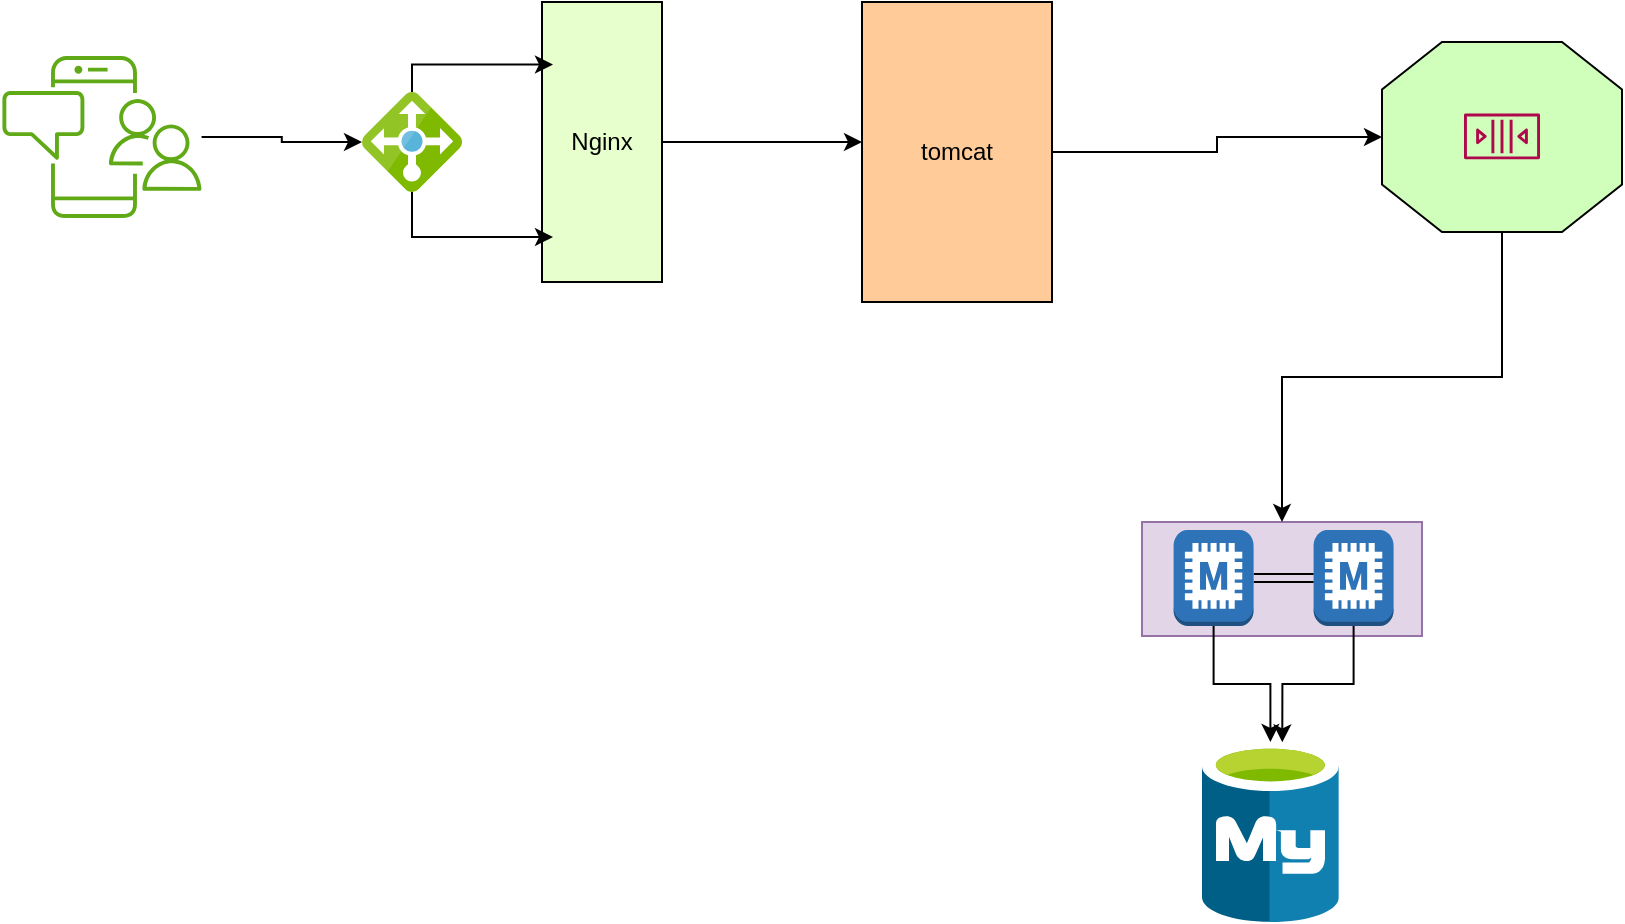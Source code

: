 <mxfile version="21.1.4" type="github">
  <diagram id="Ht1M8jgEwFfnCIfOTk4-" name="Page-1">
    <mxGraphModel dx="1397" dy="841" grid="1" gridSize="10" guides="1" tooltips="1" connect="1" arrows="1" fold="1" page="1" pageScale="1" pageWidth="1169" pageHeight="827" math="0" shadow="0">
      <root>
        <mxCell id="0" />
        <mxCell id="1" parent="0" />
        <mxCell id="qDzXl6AaSdnfSaJlsPO--55" value="" style="edgeStyle=orthogonalEdgeStyle;rounded=0;orthogonalLoop=1;jettySize=auto;html=1;" edge="1" parent="1" source="UEzPUAAOIrF-is8g5C7q-110" target="qDzXl6AaSdnfSaJlsPO--54">
          <mxGeometry relative="1" as="geometry" />
        </mxCell>
        <mxCell id="UEzPUAAOIrF-is8g5C7q-110" value="data lake console" style="outlineConnect=0;dashed=0;verticalLabelPosition=bottom;verticalAlign=top;align=center;html=1;fontSize=12;fontStyle=0;aspect=fixed;shape=mxgraph.aws4.illustration_notification;pointerEvents=1;labelBackgroundColor=#ffffff;fillColor=#60a917;strokeColor=#2D7600;fontColor=#ffffff;" parent="1" vertex="1">
          <mxGeometry x="140" y="197" width="100" height="81" as="geometry" />
        </mxCell>
        <mxCell id="qDzXl6AaSdnfSaJlsPO--38" value="" style="group" vertex="1" connectable="0" parent="1">
          <mxGeometry x="830" y="190" width="120" height="95" as="geometry" />
        </mxCell>
        <mxCell id="qDzXl6AaSdnfSaJlsPO--25" value="" style="verticalLabelPosition=bottom;verticalAlign=top;html=1;shape=mxgraph.basic.polygon;polyCoords=[[0.25,0],[0.75,0],[1,0.25],[1,0.75],[0.75,1],[0.25,1],[0,0.75],[0,0.25]];polyline=0;fillColor=#CFFFBA;" vertex="1" parent="qDzXl6AaSdnfSaJlsPO--38">
          <mxGeometry width="120.0" height="95" as="geometry" />
        </mxCell>
        <mxCell id="qDzXl6AaSdnfSaJlsPO--26" value="" style="html=1;overflow=block;blockSpacing=1;whiteSpace=wrap;shape=image;fontSize=13;spacing=0;strokeColor=none;strokeOpacity=100;strokeWidth=0;image=https://images.lucid.app/images/5300f3ca-2b64-4451-aa08-53054fb2879f/content;imageAspect=0;lucidId=Dx_LhodISU7r;" vertex="1" parent="qDzXl6AaSdnfSaJlsPO--38">
          <mxGeometry x="15.0" y="11.99" width="90" height="26.748" as="geometry" />
        </mxCell>
        <mxCell id="qDzXl6AaSdnfSaJlsPO--27" value="" style="html=1;overflow=block;blockSpacing=1;whiteSpace=wrap;shape=image;fontSize=13;spacing=0;strokeColor=none;strokeOpacity=100;strokeWidth=0;image=https://images.lucid.app/images/5300f3ca-2b64-4451-aa08-53054fb2879f/content;imageAspect=0;lucidId=Dx_LhodISU7r;" vertex="1" parent="qDzXl6AaSdnfSaJlsPO--38">
          <mxGeometry x="15.0" y="56.032" width="90" height="26.748" as="geometry" />
        </mxCell>
        <mxCell id="qDzXl6AaSdnfSaJlsPO--52" value="" style="sketch=0;outlineConnect=0;fontColor=#232F3E;gradientColor=none;fillColor=#B0084D;strokeColor=none;dashed=0;verticalLabelPosition=bottom;verticalAlign=top;align=center;html=1;fontSize=12;fontStyle=0;aspect=fixed;pointerEvents=1;shape=mxgraph.aws4.queue;" vertex="1" parent="qDzXl6AaSdnfSaJlsPO--38">
          <mxGeometry x="40.996" y="35.765" width="38.018" height="22.909" as="geometry" />
        </mxCell>
        <mxCell id="qDzXl6AaSdnfSaJlsPO--39" value="" style="group" vertex="1" connectable="0" parent="1">
          <mxGeometry x="410" y="170" width="60" height="140" as="geometry" />
        </mxCell>
        <mxCell id="qDzXl6AaSdnfSaJlsPO--37" value="" style="group;fillColor=#99FFFF;container=0;" vertex="1" connectable="0" parent="qDzXl6AaSdnfSaJlsPO--39">
          <mxGeometry width="60" height="140" as="geometry" />
        </mxCell>
        <mxCell id="qDzXl6AaSdnfSaJlsPO--61" style="edgeStyle=orthogonalEdgeStyle;rounded=0;orthogonalLoop=1;jettySize=auto;html=1;" edge="1" parent="qDzXl6AaSdnfSaJlsPO--39" source="qDzXl6AaSdnfSaJlsPO--33">
          <mxGeometry relative="1" as="geometry">
            <mxPoint x="160" y="70" as="targetPoint" />
          </mxGeometry>
        </mxCell>
        <mxCell id="qDzXl6AaSdnfSaJlsPO--33" value="Nginx" style="rounded=0;whiteSpace=wrap;html=1;container=0;fillColor=#E6FFCC;" vertex="1" parent="qDzXl6AaSdnfSaJlsPO--39">
          <mxGeometry width="60" height="140" as="geometry" />
        </mxCell>
        <mxCell id="qDzXl6AaSdnfSaJlsPO--34" value="" style="html=1;overflow=block;blockSpacing=1;whiteSpace=wrap;shape=image;fontSize=13;spacing=0;strokeColor=none;strokeOpacity=100;strokeWidth=0;image=https://images.lucid.app/images/f06174b3-3234-4e07-870f-1be48ffbf857/content;imageAspect=0;lucidId=fR_Ll.q9rQMU;container=0;" vertex="1" parent="qDzXl6AaSdnfSaJlsPO--39">
          <mxGeometry x="5.5" y="77.75" width="49" height="53" as="geometry" />
        </mxCell>
        <mxCell id="qDzXl6AaSdnfSaJlsPO--35" value="" style="html=1;overflow=block;blockSpacing=1;whiteSpace=wrap;shape=image;fontSize=13;spacing=0;strokeColor=none;strokeOpacity=100;strokeWidth=0;image=https://images.lucid.app/images/f06174b3-3234-4e07-870f-1be48ffbf857/content;imageAspect=0;lucidId=fR_Ll.q9rQMU;container=0;" vertex="1" parent="qDzXl6AaSdnfSaJlsPO--39">
          <mxGeometry x="5.5" y="10" width="49" height="42.5" as="geometry" />
        </mxCell>
        <mxCell id="qDzXl6AaSdnfSaJlsPO--40" value="" style="group" vertex="1" connectable="0" parent="1">
          <mxGeometry x="570" y="170" width="95" height="150" as="geometry" />
        </mxCell>
        <mxCell id="qDzXl6AaSdnfSaJlsPO--20" value="" style="group;fillColor=#99CCFF;container=0;" vertex="1" connectable="0" parent="qDzXl6AaSdnfSaJlsPO--40">
          <mxGeometry width="95" height="150" as="geometry" />
        </mxCell>
        <mxCell id="qDzXl6AaSdnfSaJlsPO--15" value="tomcat" style="rounded=0;whiteSpace=wrap;html=1;fillColor=#FFCC99;" vertex="1" parent="qDzXl6AaSdnfSaJlsPO--40">
          <mxGeometry width="95" height="150" as="geometry" />
        </mxCell>
        <mxCell id="qDzXl6AaSdnfSaJlsPO--16" value="" style="html=1;overflow=block;blockSpacing=1;whiteSpace=wrap;shape=image;fontSize=13;spacing=0;strokeColor=none;strokeOpacity=100;strokeWidth=0;image=https://images.lucid.app/images/cee71914-ab3a-496f-8bbd-726f49341dd3/content;imageAspect=0;lucidId=2N_LqRLpsB~F;" vertex="1" parent="qDzXl6AaSdnfSaJlsPO--40">
          <mxGeometry x="10" y="10" width="75" height="53" as="geometry" />
        </mxCell>
        <mxCell id="qDzXl6AaSdnfSaJlsPO--17" value="" style="html=1;overflow=block;blockSpacing=1;whiteSpace=wrap;shape=image;fontSize=13;spacing=0;strokeColor=none;strokeOpacity=100;strokeWidth=0;image=https://images.lucid.app/images/cee71914-ab3a-496f-8bbd-726f49341dd3/content;imageAspect=0;lucidId=2N_LqRLpsB~F;" vertex="1" parent="qDzXl6AaSdnfSaJlsPO--40">
          <mxGeometry x="10" y="97" width="75" height="53" as="geometry" />
        </mxCell>
        <mxCell id="qDzXl6AaSdnfSaJlsPO--48" value="" style="image;sketch=0;aspect=fixed;html=1;points=[];align=center;fontSize=12;image=img/lib/mscae/Azure_Database_for_MySQL_servers.svg;" vertex="1" parent="1">
          <mxGeometry x="740" y="540" width="68.4" height="90" as="geometry" />
        </mxCell>
        <mxCell id="qDzXl6AaSdnfSaJlsPO--56" style="edgeStyle=orthogonalEdgeStyle;rounded=0;orthogonalLoop=1;jettySize=auto;html=1;entryX=0;entryY=0.5;entryDx=0;entryDy=0;" edge="1" parent="1" source="qDzXl6AaSdnfSaJlsPO--54" target="qDzXl6AaSdnfSaJlsPO--35">
          <mxGeometry relative="1" as="geometry">
            <Array as="points">
              <mxPoint x="345" y="201" />
            </Array>
          </mxGeometry>
        </mxCell>
        <mxCell id="qDzXl6AaSdnfSaJlsPO--57" style="edgeStyle=orthogonalEdgeStyle;rounded=0;orthogonalLoop=1;jettySize=auto;html=1;entryX=0;entryY=0.75;entryDx=0;entryDy=0;" edge="1" parent="1" source="qDzXl6AaSdnfSaJlsPO--54" target="qDzXl6AaSdnfSaJlsPO--34">
          <mxGeometry relative="1" as="geometry">
            <Array as="points">
              <mxPoint x="345" y="288" />
            </Array>
          </mxGeometry>
        </mxCell>
        <mxCell id="qDzXl6AaSdnfSaJlsPO--54" value="" style="image;sketch=0;aspect=fixed;html=1;points=[];align=center;fontSize=12;image=img/lib/mscae/Load_Balancer_feature.svg;" vertex="1" parent="1">
          <mxGeometry x="320" y="215" width="50" height="50" as="geometry" />
        </mxCell>
        <mxCell id="qDzXl6AaSdnfSaJlsPO--62" style="edgeStyle=orthogonalEdgeStyle;rounded=0;orthogonalLoop=1;jettySize=auto;html=1;" edge="1" parent="1" source="qDzXl6AaSdnfSaJlsPO--15" target="qDzXl6AaSdnfSaJlsPO--25">
          <mxGeometry relative="1" as="geometry" />
        </mxCell>
        <mxCell id="qDzXl6AaSdnfSaJlsPO--63" value="" style="group" vertex="1" connectable="0" parent="1">
          <mxGeometry x="710" y="430" width="140" height="57" as="geometry" />
        </mxCell>
        <mxCell id="qDzXl6AaSdnfSaJlsPO--42" value="" style="rounded=0;whiteSpace=wrap;html=1;fillColor=#e1d5e7;strokeColor=#9673a6;" vertex="1" parent="qDzXl6AaSdnfSaJlsPO--63">
          <mxGeometry width="140" height="57" as="geometry" />
        </mxCell>
        <mxCell id="qDzXl6AaSdnfSaJlsPO--50" value="" style="outlineConnect=0;dashed=0;verticalLabelPosition=bottom;verticalAlign=top;align=center;html=1;shape=mxgraph.aws3.memcached;fillColor=#2E73B8;gradientColor=none;" vertex="1" parent="qDzXl6AaSdnfSaJlsPO--63">
          <mxGeometry x="85.8" y="4" width="40" height="48" as="geometry" />
        </mxCell>
        <mxCell id="qDzXl6AaSdnfSaJlsPO--65" style="edgeStyle=orthogonalEdgeStyle;rounded=0;orthogonalLoop=1;jettySize=auto;html=1;exitX=1;exitY=0.5;exitDx=0;exitDy=0;exitPerimeter=0;entryX=0;entryY=0.5;entryDx=0;entryDy=0;entryPerimeter=0;shape=link;" edge="1" parent="qDzXl6AaSdnfSaJlsPO--63" source="qDzXl6AaSdnfSaJlsPO--51" target="qDzXl6AaSdnfSaJlsPO--50">
          <mxGeometry relative="1" as="geometry" />
        </mxCell>
        <mxCell id="qDzXl6AaSdnfSaJlsPO--51" value="" style="outlineConnect=0;dashed=0;verticalLabelPosition=bottom;verticalAlign=top;align=center;html=1;shape=mxgraph.aws3.memcached;fillColor=#2E73B8;gradientColor=none;" vertex="1" parent="qDzXl6AaSdnfSaJlsPO--63">
          <mxGeometry x="15.8" y="4" width="40" height="48" as="geometry" />
        </mxCell>
        <mxCell id="qDzXl6AaSdnfSaJlsPO--64" style="edgeStyle=orthogonalEdgeStyle;rounded=0;orthogonalLoop=1;jettySize=auto;html=1;" edge="1" parent="1" source="qDzXl6AaSdnfSaJlsPO--25" target="qDzXl6AaSdnfSaJlsPO--42">
          <mxGeometry relative="1" as="geometry" />
        </mxCell>
        <mxCell id="qDzXl6AaSdnfSaJlsPO--68" style="edgeStyle=orthogonalEdgeStyle;rounded=0;orthogonalLoop=1;jettySize=auto;html=1;" edge="1" parent="1" source="qDzXl6AaSdnfSaJlsPO--51" target="qDzXl6AaSdnfSaJlsPO--48">
          <mxGeometry relative="1" as="geometry" />
        </mxCell>
        <mxCell id="qDzXl6AaSdnfSaJlsPO--69" style="edgeStyle=orthogonalEdgeStyle;rounded=0;orthogonalLoop=1;jettySize=auto;html=1;entryX=0.587;entryY=0.002;entryDx=0;entryDy=0;entryPerimeter=0;" edge="1" parent="1" source="qDzXl6AaSdnfSaJlsPO--50" target="qDzXl6AaSdnfSaJlsPO--48">
          <mxGeometry relative="1" as="geometry" />
        </mxCell>
      </root>
    </mxGraphModel>
  </diagram>
</mxfile>

